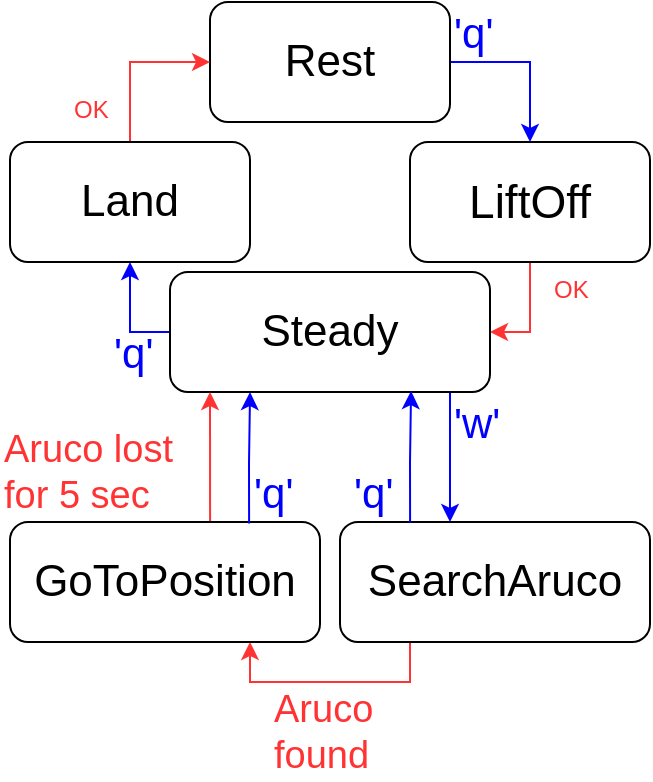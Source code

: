 <mxfile version="10.7.5" type="google"><diagram id="r6fniStHg6ZrXIX_oroV" name="Page-1"><mxGraphModel dx="805" dy="396" grid="1" gridSize="10" guides="1" tooltips="1" connect="1" arrows="1" fold="1" page="1" pageScale="1" pageWidth="850" pageHeight="1100" math="0" shadow="0"><root><mxCell id="0"/><mxCell id="1" parent="0"/><mxCell id="6rGEmrak86s8ICMxhnt7-74" style="edgeStyle=orthogonalEdgeStyle;rounded=0;orthogonalLoop=1;jettySize=auto;html=1;entryX=0.5;entryY=0;entryDx=0;entryDy=0;strokeColor=#0000FF;" edge="1" parent="1" source="6rGEmrak86s8ICMxhnt7-2" target="6rGEmrak86s8ICMxhnt7-3"><mxGeometry relative="1" as="geometry"><Array as="points"><mxPoint x="540" y="370"/></Array></mxGeometry></mxCell><mxCell id="6rGEmrak86s8ICMxhnt7-2" value="&lt;font style=&quot;font-size: 22px&quot;&gt;Rest&lt;/font&gt;" style="rounded=1;whiteSpace=wrap;html=1;" vertex="1" parent="1"><mxGeometry x="380" y="340" width="120" height="60" as="geometry"/></mxCell><mxCell id="6rGEmrak86s8ICMxhnt7-9" style="edgeStyle=orthogonalEdgeStyle;rounded=0;orthogonalLoop=1;jettySize=auto;html=1;entryX=1;entryY=0.5;entryDx=0;entryDy=0;strokeColor=#FF3333;" edge="1" parent="1" source="6rGEmrak86s8ICMxhnt7-3" target="6rGEmrak86s8ICMxhnt7-4"><mxGeometry relative="1" as="geometry"><mxPoint x="540" y="490" as="targetPoint"/><Array as="points"><mxPoint x="540" y="505"/></Array></mxGeometry></mxCell><mxCell id="6rGEmrak86s8ICMxhnt7-3" value="&lt;div style=&quot;font-size: 23px&quot;&gt;&lt;font style=&quot;font-size: 23px&quot;&gt;LiftOff&lt;/font&gt;&lt;/div&gt;" style="rounded=1;whiteSpace=wrap;html=1;" vertex="1" parent="1"><mxGeometry x="480" y="410" width="120" height="60" as="geometry"/></mxCell><mxCell id="6rGEmrak86s8ICMxhnt7-72" style="edgeStyle=orthogonalEdgeStyle;rounded=0;orthogonalLoop=1;jettySize=auto;html=1;strokeColor=#0000FF;" edge="1" parent="1" source="6rGEmrak86s8ICMxhnt7-4" target="6rGEmrak86s8ICMxhnt7-6"><mxGeometry relative="1" as="geometry"><Array as="points"><mxPoint x="500" y="590"/><mxPoint x="500" y="590"/></Array></mxGeometry></mxCell><mxCell id="6rGEmrak86s8ICMxhnt7-75" style="edgeStyle=orthogonalEdgeStyle;rounded=0;orthogonalLoop=1;jettySize=auto;html=1;entryX=0.5;entryY=1;entryDx=0;entryDy=0;strokeColor=#0000FF;" edge="1" parent="1" source="6rGEmrak86s8ICMxhnt7-4" target="6rGEmrak86s8ICMxhnt7-5"><mxGeometry relative="1" as="geometry"><Array as="points"><mxPoint x="340" y="505"/></Array></mxGeometry></mxCell><mxCell id="6rGEmrak86s8ICMxhnt7-4" value="&lt;font style=&quot;font-size: 22px&quot;&gt;Steady&lt;/font&gt;" style="rounded=1;whiteSpace=wrap;html=1;" vertex="1" parent="1"><mxGeometry x="360" y="475" width="160" height="60" as="geometry"/></mxCell><mxCell id="6rGEmrak86s8ICMxhnt7-76" style="edgeStyle=orthogonalEdgeStyle;rounded=0;orthogonalLoop=1;jettySize=auto;html=1;entryX=0;entryY=0.5;entryDx=0;entryDy=0;strokeColor=#FF3333;" edge="1" parent="1" source="6rGEmrak86s8ICMxhnt7-5" target="6rGEmrak86s8ICMxhnt7-2"><mxGeometry relative="1" as="geometry"/></mxCell><mxCell id="6rGEmrak86s8ICMxhnt7-5" value="&lt;font style=&quot;font-size: 22px&quot;&gt;Land&lt;/font&gt;" style="rounded=1;whiteSpace=wrap;html=1;" vertex="1" parent="1"><mxGeometry x="280" y="410" width="120" height="60" as="geometry"/></mxCell><mxCell id="6rGEmrak86s8ICMxhnt7-64" style="edgeStyle=orthogonalEdgeStyle;rounded=0;orthogonalLoop=1;jettySize=auto;html=1;strokeColor=#FF3333;" edge="1" parent="1" source="6rGEmrak86s8ICMxhnt7-6"><mxGeometry relative="1" as="geometry"><mxPoint x="400" y="660" as="targetPoint"/><Array as="points"><mxPoint x="480" y="680"/><mxPoint x="400" y="680"/><mxPoint x="400" y="660"/></Array></mxGeometry></mxCell><mxCell id="6rGEmrak86s8ICMxhnt7-6" value="&lt;div&gt;&lt;font style=&quot;font-size: 22px&quot;&gt;SearchAruco&lt;/font&gt;&lt;/div&gt;" style="rounded=1;whiteSpace=wrap;html=1;" vertex="1" parent="1"><mxGeometry x="445" y="600" width="155" height="60" as="geometry"/></mxCell><mxCell id="6rGEmrak86s8ICMxhnt7-56" style="edgeStyle=orthogonalEdgeStyle;rounded=0;orthogonalLoop=1;jettySize=auto;html=1;fillColor=#f8cecc;strokeColor=#FF3333;" edge="1" parent="1"><mxGeometry relative="1" as="geometry"><mxPoint x="380.048" y="600" as="sourcePoint"/><mxPoint x="380" y="535" as="targetPoint"/><Array as="points"><mxPoint x="380" y="535"/></Array></mxGeometry></mxCell><mxCell id="6rGEmrak86s8ICMxhnt7-33" value="&lt;div style=&quot;font-size: 22px&quot;&gt;&lt;font style=&quot;font-size: 22px&quot;&gt;GoToPosition&lt;/font&gt;&lt;/div&gt;" style="rounded=1;whiteSpace=wrap;html=1;" vertex="1" parent="1"><mxGeometry x="280" y="600" width="155" height="60" as="geometry"/></mxCell><mxCell id="6rGEmrak86s8ICMxhnt7-12" value="&lt;font style=&quot;font-size: 21px&quot; color=&quot;#0000FF&quot;&gt;'q'&lt;/font&gt;" style="text;html=1;resizable=0;points=[];autosize=1;align=left;verticalAlign=top;spacingTop=-4;" vertex="1" parent="1"><mxGeometry x="500" y="340" width="40" height="20" as="geometry"/></mxCell><mxCell id="6rGEmrak86s8ICMxhnt7-14" value="&lt;font style=&quot;font-size: 21px&quot; color=&quot;#0000FF&quot;&gt;'q'&lt;/font&gt;" style="text;html=1;resizable=0;points=[];autosize=1;align=left;verticalAlign=top;spacingTop=-4;" vertex="1" parent="1"><mxGeometry x="330" y="500" width="40" height="20" as="geometry"/></mxCell><mxCell id="6rGEmrak86s8ICMxhnt7-35" value="&lt;div style=&quot;font-size: 19px&quot;&gt;&lt;font style=&quot;font-size: 19px&quot; color=&quot;#FF3333&quot;&gt;Aruco&lt;/font&gt;&lt;/div&gt;&lt;div style=&quot;font-size: 19px&quot;&gt;&lt;font style=&quot;font-size: 19px&quot; color=&quot;#FF3333&quot;&gt; found&lt;/font&gt;&lt;/div&gt;" style="text;html=1;resizable=0;points=[];autosize=1;align=left;verticalAlign=top;spacingTop=-4;" vertex="1" parent="1"><mxGeometry x="410" y="680" width="70" height="30" as="geometry"/></mxCell><mxCell id="6rGEmrak86s8ICMxhnt7-59" value="&lt;font style=&quot;font-size: 21px&quot; color=&quot;#0000FF&quot;&gt;'q'&lt;/font&gt;" style="text;html=1;resizable=0;points=[];autosize=1;align=left;verticalAlign=top;spacingTop=-4;" vertex="1" parent="1"><mxGeometry x="400" y="570" width="40" height="20" as="geometry"/></mxCell><mxCell id="6rGEmrak86s8ICMxhnt7-61" value="&lt;div style=&quot;font-size: 19px&quot;&gt;&lt;font style=&quot;font-size: 19px&quot; color=&quot;#FF3333&quot;&gt;Aruco lost&lt;/font&gt;&lt;/div&gt;&lt;div style=&quot;font-size: 19px&quot;&gt;&lt;font style=&quot;font-size: 19px&quot; color=&quot;#FF3333&quot;&gt;for 5 sec&lt;br&gt;&lt;/font&gt;&lt;/div&gt;" style="text;html=1;resizable=0;points=[];autosize=1;align=left;verticalAlign=top;spacingTop=-4;" vertex="1" parent="1"><mxGeometry x="275" y="550" width="110" height="30" as="geometry"/></mxCell><mxCell id="6rGEmrak86s8ICMxhnt7-62" value="&lt;font style=&quot;font-size: 21px&quot; color=&quot;#0000FF&quot;&gt;'q'&lt;/font&gt;" style="text;html=1;resizable=0;points=[];autosize=1;align=left;verticalAlign=top;spacingTop=-4;" vertex="1" parent="1"><mxGeometry x="450" y="570" width="40" height="20" as="geometry"/></mxCell><mxCell id="6rGEmrak86s8ICMxhnt7-63" value="&lt;font style=&quot;font-size: 21px&quot; color=&quot;#0000FF&quot;&gt;'w'&lt;/font&gt;" style="text;html=1;resizable=0;points=[];autosize=1;align=left;verticalAlign=top;spacingTop=-4;" vertex="1" parent="1"><mxGeometry x="500" y="535" width="50" height="20" as="geometry"/></mxCell><mxCell id="6rGEmrak86s8ICMxhnt7-65" style="edgeStyle=orthogonalEdgeStyle;rounded=0;orthogonalLoop=1;jettySize=auto;html=1;entryX=0.203;entryY=0.992;entryDx=0;entryDy=0;entryPerimeter=0;strokeColor=#0000FF;" edge="1" parent="1"><mxGeometry relative="1" as="geometry"><mxPoint x="399.548" y="600.738" as="sourcePoint"/><mxPoint x="400.024" y="535.024" as="targetPoint"/><Array as="points"><mxPoint x="399.5" y="570.5"/></Array></mxGeometry></mxCell><mxCell id="6rGEmrak86s8ICMxhnt7-68" style="edgeStyle=orthogonalEdgeStyle;rounded=0;orthogonalLoop=1;jettySize=auto;html=1;entryX=0.203;entryY=0.992;entryDx=0;entryDy=0;entryPerimeter=0;strokeColor=#0000FF;" edge="1" parent="1"><mxGeometry relative="1" as="geometry"><mxPoint x="480.048" y="600.238" as="sourcePoint"/><mxPoint x="480.524" y="534.524" as="targetPoint"/><Array as="points"><mxPoint x="480" y="570"/></Array></mxGeometry></mxCell><mxCell id="6rGEmrak86s8ICMxhnt7-77" value="&lt;font color=&quot;#FF3333&quot;&gt;OK&lt;/font&gt;" style="text;html=1;" vertex="1" parent="1"><mxGeometry x="550" y="470" width="30" height="30" as="geometry"/></mxCell><mxCell id="6rGEmrak86s8ICMxhnt7-78" value="&lt;font color=&quot;#FF3333&quot;&gt;OK&lt;/font&gt;" style="text;html=1;" vertex="1" parent="1"><mxGeometry x="310" y="380" width="30" height="30" as="geometry"/></mxCell></root></mxGraphModel></diagram></mxfile>